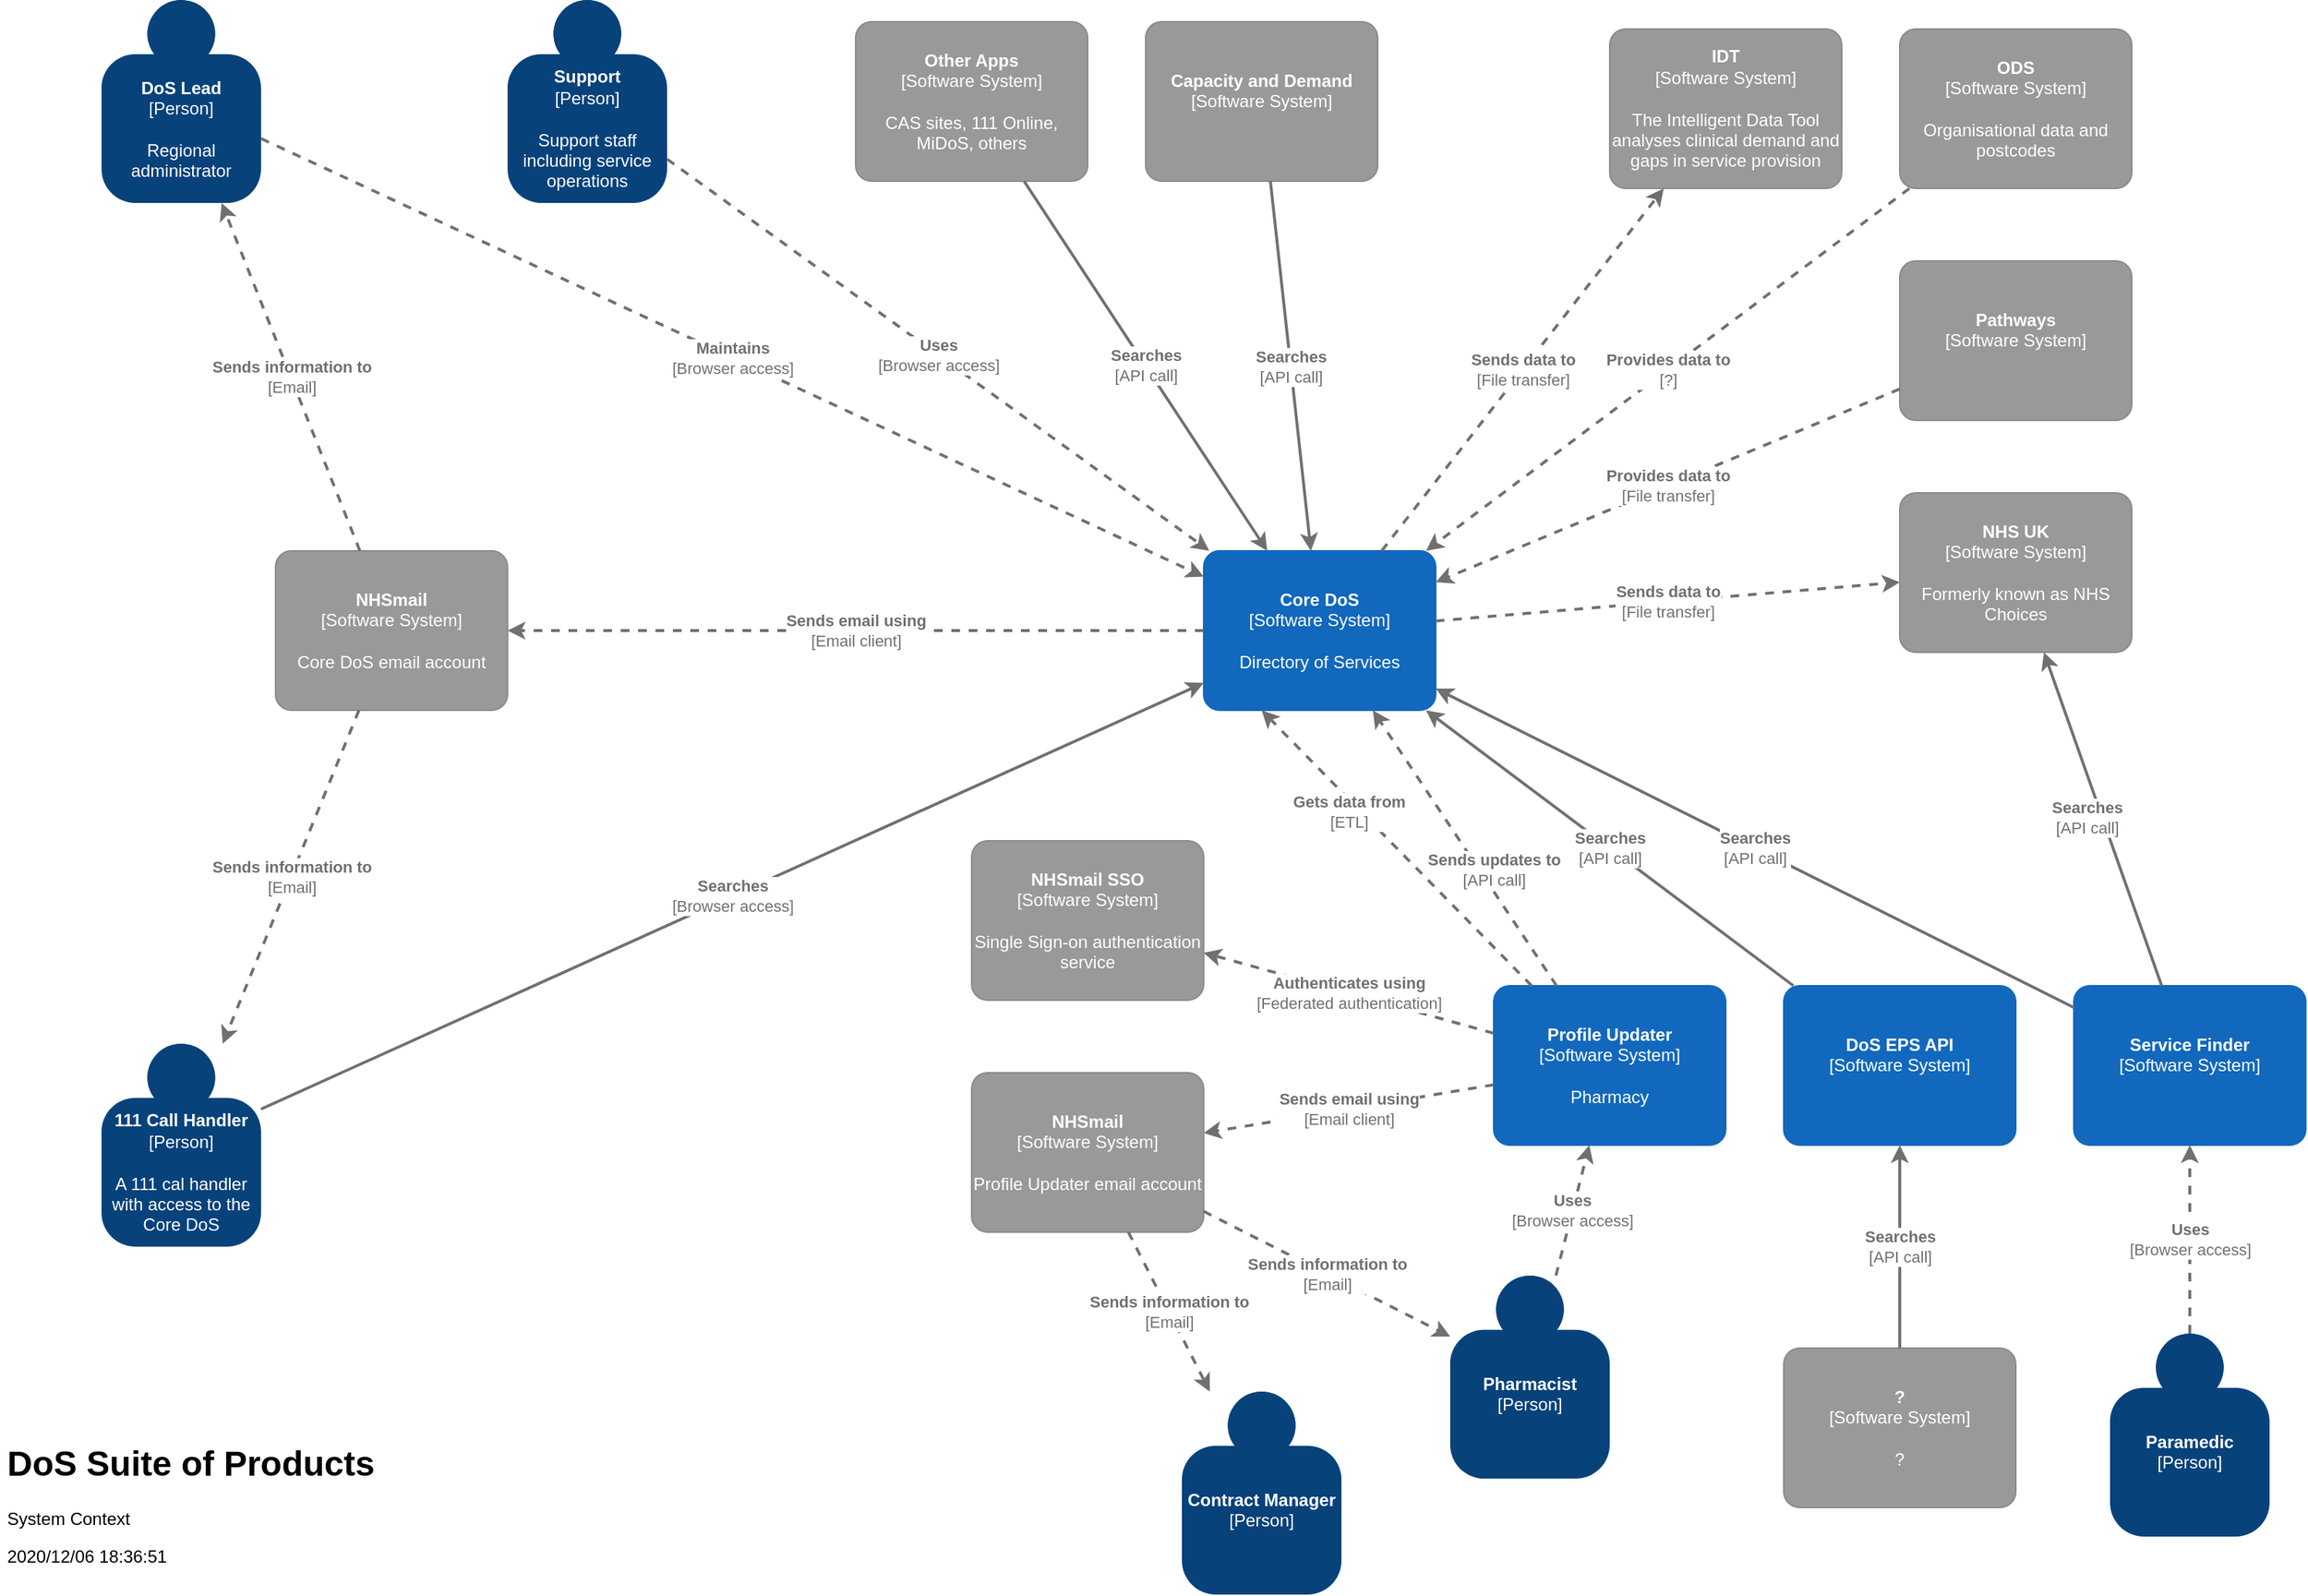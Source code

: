 <mxfile version="13.9.9" type="device"><diagram id="lfVkXZYOkRlcwXpr1eMT" name="DoS Suite of Products"><mxGraphModel dx="2052" dy="1206" grid="1" gridSize="10" guides="1" tooltips="1" connect="1" arrows="1" fold="1" page="1" pageScale="1" pageWidth="1654" pageHeight="1169" math="0" shadow="0"><root><mxCell id="0"/><mxCell id="1" parent="0"/><object placeholders="1" c4Name="Core DoS" c4Type="Software System" c4Description="Directory of Services" label="&lt;b&gt;%c4Name%&lt;/b&gt;&lt;div&gt;[%c4Type%]&lt;/div&gt;&lt;br&gt;&lt;div&gt;%c4Description%&lt;/div&gt;" id="ANZfSiQe8C--38hvsAAJ-1"><mxCell style="rounded=1;whiteSpace=wrap;html=1;labelBackgroundColor=none;fillColor=#1168BD;fontColor=#ffffff;align=center;arcSize=10;strokeColor=#1168BD;metaEdit=1;metaData={&quot;c4Type&quot;:{&quot;editable&quot;:false}};points=[[0.25,0,0],[0.5,0,0],[0.75,0,0],[1,0.25,0],[1,0.5,0],[1,0.75,0],[0.75,1,0],[0.5,1,0],[0.25,1,0],[0,0.75,0],[0,0.5,0],[0,0.25,0]];" parent="1" vertex="1"><mxGeometry x="840" y="440" width="160" height="110.0" as="geometry"/></mxCell></object><mxCell id="ANZfSiQe8C--38hvsAAJ-2" value="&lt;h1&gt;DoS Suite of Products&lt;br&gt;&lt;/h1&gt;&lt;p&gt;System Context&lt;/p&gt;&lt;p&gt;2020/12/06 18:36:51&lt;br&gt;&lt;/p&gt;" style="text;html=1;strokeColor=none;fillColor=none;spacing=5;spacingTop=-20;whiteSpace=wrap;overflow=hidden;rounded=0;fontColor=#000000;align=left;" parent="1" vertex="1"><mxGeometry x="10" y="1050" width="470" height="110" as="geometry"/></mxCell><object placeholders="1" c4Name="Service Finder" c4Type="Software System" c4Description="" label="&lt;b&gt;%c4Name%&lt;/b&gt;&lt;div&gt;[%c4Type%]&lt;/div&gt;&lt;br&gt;&lt;div&gt;%c4Description%&lt;/div&gt;" id="ANZfSiQe8C--38hvsAAJ-3"><mxCell style="rounded=1;whiteSpace=wrap;html=1;labelBackgroundColor=none;fillColor=#1168BD;fontColor=#ffffff;align=center;arcSize=10;strokeColor=#1168BD;metaEdit=1;metaData={&quot;c4Type&quot;:{&quot;editable&quot;:false}};points=[[0.25,0,0],[0.5,0,0],[0.75,0,0],[1,0.25,0],[1,0.5,0],[1,0.75,0],[0.75,1,0],[0.5,1,0],[0.25,1,0],[0,0.75,0],[0,0.5,0],[0,0.25,0]];" parent="1" vertex="1"><mxGeometry x="1440" y="740" width="160" height="110.0" as="geometry"/></mxCell></object><object placeholders="1" c4Name="Profile Updater" c4Type="Software System" c4Description="Pharmacy" label="&lt;b&gt;%c4Name%&lt;/b&gt;&lt;div&gt;[%c4Type%]&lt;/div&gt;&lt;br&gt;&lt;div&gt;%c4Description%&lt;/div&gt;" id="ANZfSiQe8C--38hvsAAJ-4"><mxCell style="rounded=1;whiteSpace=wrap;html=1;labelBackgroundColor=none;fillColor=#1168BD;fontColor=#ffffff;align=center;arcSize=10;strokeColor=#1168BD;metaEdit=1;metaData={&quot;c4Type&quot;:{&quot;editable&quot;:false}};points=[[0.25,0,0],[0.5,0,0],[0.75,0,0],[1,0.25,0],[1,0.5,0],[1,0.75,0],[0.75,1,0],[0.5,1,0],[0.25,1,0],[0,0.75,0],[0,0.5,0],[0,0.25,0]];" parent="1" vertex="1"><mxGeometry x="1040" y="740" width="160" height="110.0" as="geometry"/></mxCell></object><object placeholders="1" c4Name="DoS EPS API" c4Type="Software System" c4Description="" label="&lt;b&gt;%c4Name%&lt;/b&gt;&lt;div&gt;[%c4Type%]&lt;/div&gt;&lt;br&gt;&lt;div&gt;%c4Description%&lt;/div&gt;" id="ANZfSiQe8C--38hvsAAJ-5"><mxCell style="rounded=1;whiteSpace=wrap;html=1;labelBackgroundColor=none;fillColor=#1168BD;fontColor=#ffffff;align=center;arcSize=10;strokeColor=#1168BD;metaEdit=1;metaData={&quot;c4Type&quot;:{&quot;editable&quot;:false}};points=[[0.25,0,0],[0.5,0,0],[0.75,0,0],[1,0.25,0],[1,0.5,0],[1,0.75,0],[0.75,1,0],[0.5,1,0],[0.25,1,0],[0,0.75,0],[0,0.5,0],[0,0.25,0]];" parent="1" vertex="1"><mxGeometry x="1240" y="740" width="160" height="110.0" as="geometry"/></mxCell></object><object placeholders="1" c4Name="ODS" c4Type="Software System" c4Description="Organisational data and postcodes" label="&lt;b&gt;%c4Name%&lt;/b&gt;&lt;div&gt;[%c4Type%]&lt;/div&gt;&lt;br&gt;&lt;div&gt;%c4Description%&lt;/div&gt;" id="ANZfSiQe8C--38hvsAAJ-6"><mxCell style="rounded=1;whiteSpace=wrap;html=1;labelBackgroundColor=none;fillColor=#999999;fontColor=#ffffff;align=center;arcSize=10;strokeColor=#8A8A8A;metaEdit=1;metaData={&quot;c4Type&quot;:{&quot;editable&quot;:false}};points=[[0.25,0,0],[0.5,0,0],[0.75,0,0],[1,0.25,0],[1,0.5,0],[1,0.75,0],[0.75,1,0],[0.5,1,0],[0.25,1,0],[0,0.75,0],[0,0.5,0],[0,0.25,0]];" parent="1" vertex="1"><mxGeometry x="1320" y="80" width="160" height="110.0" as="geometry"/></mxCell></object><object placeholders="1" c4Name="NHS UK" c4Type="Software System" c4Description="Formerly known as NHS Choices" label="&lt;b&gt;%c4Name%&lt;/b&gt;&lt;div&gt;[%c4Type%]&lt;/div&gt;&lt;br&gt;&lt;div&gt;%c4Description%&lt;/div&gt;" id="ANZfSiQe8C--38hvsAAJ-7"><mxCell style="rounded=1;whiteSpace=wrap;html=1;labelBackgroundColor=none;fillColor=#999999;fontColor=#ffffff;align=center;arcSize=10;strokeColor=#8A8A8A;metaEdit=1;metaData={&quot;c4Type&quot;:{&quot;editable&quot;:false}};points=[[0.25,0,0],[0.5,0,0],[0.75,0,0],[1,0.25,0],[1,0.5,0],[1,0.75,0],[0.75,1,0],[0.5,1,0],[0.25,1,0],[0,0.75,0],[0,0.5,0],[0,0.25,0]];" parent="1" vertex="1"><mxGeometry x="1320" y="400" width="160" height="110.0" as="geometry"/></mxCell></object><object placeholders="1" c4Name="IDT" c4Type="Software System" c4Description="The Intelligent Data Tool analyses clinical demand and gaps in service provision" label="&lt;b&gt;%c4Name%&lt;/b&gt;&lt;div&gt;[%c4Type%]&lt;/div&gt;&lt;br&gt;&lt;div&gt;%c4Description%&lt;/div&gt;" id="ANZfSiQe8C--38hvsAAJ-8"><mxCell style="rounded=1;whiteSpace=wrap;html=1;labelBackgroundColor=none;fillColor=#999999;fontColor=#ffffff;align=center;arcSize=10;strokeColor=#8A8A8A;metaEdit=1;metaData={&quot;c4Type&quot;:{&quot;editable&quot;:false}};points=[[0.25,0,0],[0.5,0,0],[0.75,0,0],[1,0.25,0],[1,0.5,0],[1,0.75,0],[0.75,1,0],[0.5,1,0],[0.25,1,0],[0,0.75,0],[0,0.5,0],[0,0.25,0]];" parent="1" vertex="1"><mxGeometry x="1120" y="80" width="160" height="110.0" as="geometry"/></mxCell></object><object placeholders="1" c4Name="Capacity and Demand" c4Type="Software System" c4Description="" label="&lt;b&gt;%c4Name%&lt;/b&gt;&lt;div&gt;[%c4Type%]&lt;/div&gt;&lt;br&gt;&lt;div&gt;%c4Description%&lt;/div&gt;" id="ANZfSiQe8C--38hvsAAJ-9"><mxCell style="rounded=1;whiteSpace=wrap;html=1;labelBackgroundColor=none;fillColor=#999999;fontColor=#ffffff;align=center;arcSize=10;strokeColor=#8A8A8A;metaEdit=1;metaData={&quot;c4Type&quot;:{&quot;editable&quot;:false}};points=[[0.25,0,0],[0.5,0,0],[0.75,0,0],[1,0.25,0],[1,0.5,0],[1,0.75,0],[0.75,1,0],[0.5,1,0],[0.25,1,0],[0,0.75,0],[0,0.5,0],[0,0.25,0]];" parent="1" vertex="1"><mxGeometry x="800" y="75" width="160" height="110.0" as="geometry"/></mxCell></object><object placeholders="1" c4Name="Other Apps" c4Type="Software System" c4Description="CAS sites, 111 Online, MiDoS, others" label="&lt;b&gt;%c4Name%&lt;/b&gt;&lt;div&gt;[%c4Type%]&lt;/div&gt;&lt;br&gt;&lt;div&gt;%c4Description%&lt;/div&gt;" id="ANZfSiQe8C--38hvsAAJ-10"><mxCell style="rounded=1;whiteSpace=wrap;html=1;labelBackgroundColor=none;fillColor=#999999;fontColor=#ffffff;align=center;arcSize=10;strokeColor=#8A8A8A;metaEdit=1;metaData={&quot;c4Type&quot;:{&quot;editable&quot;:false}};points=[[0.25,0,0],[0.5,0,0],[0.75,0,0],[1,0.25,0],[1,0.5,0],[1,0.75,0],[0.75,1,0],[0.5,1,0],[0.25,1,0],[0,0.75,0],[0,0.5,0],[0,0.25,0]];" parent="1" vertex="1"><mxGeometry x="600" y="75" width="160" height="110.0" as="geometry"/></mxCell></object><object placeholders="1" c4Name="NHSmail" c4Type="Software System" c4Description="Core DoS email account" label="&lt;b&gt;%c4Name%&lt;/b&gt;&lt;div&gt;[%c4Type%]&lt;/div&gt;&lt;br&gt;&lt;div&gt;%c4Description%&lt;/div&gt;" id="ANZfSiQe8C--38hvsAAJ-11"><mxCell style="rounded=1;whiteSpace=wrap;html=1;labelBackgroundColor=none;fillColor=#999999;fontColor=#ffffff;align=center;arcSize=10;strokeColor=#8A8A8A;metaEdit=1;metaData={&quot;c4Type&quot;:{&quot;editable&quot;:false}};points=[[0.25,0,0],[0.5,0,0],[0.75,0,0],[1,0.25,0],[1,0.5,0],[1,0.75,0],[0.75,1,0],[0.5,1,0],[0.25,1,0],[0,0.75,0],[0,0.5,0],[0,0.25,0]];" parent="1" vertex="1"><mxGeometry x="200" y="440" width="160" height="110.0" as="geometry"/></mxCell></object><object placeholders="1" c4Name="DoS Lead" c4Type="Person" c4Description="Regional administrator" label="&lt;b&gt;%c4Name%&lt;/b&gt;&lt;div&gt;[%c4Type%]&lt;/div&gt;&lt;br&gt;&lt;div&gt;%c4Description%&lt;/div&gt;" id="ANZfSiQe8C--38hvsAAJ-12"><mxCell style="html=1;dashed=0;whitespace=wrap;fillColor=#08427b;strokeColor=none;fontColor=#ffffff;shape=mxgraph.c4.person;align=center;metaEdit=1;points=[[0.5,0,0],[1,0.5,0],[1,0.75,0],[0.75,1,0],[0.5,1,0],[0.25,1,0],[0,0.75,0],[0,0.5,0]];metaData={&quot;c4Type&quot;:{&quot;editable&quot;:false}};whiteSpace=wrap;" parent="1" vertex="1"><mxGeometry x="80" y="60" width="110.0" height="140" as="geometry"/></mxCell></object><object placeholders="1" c4Name="Support" c4Type="Person" c4Description="Support staff including service operations" label="&lt;b&gt;%c4Name%&lt;/b&gt;&lt;div&gt;[%c4Type%]&lt;/div&gt;&lt;br&gt;&lt;div&gt;%c4Description%&lt;/div&gt;" id="ANZfSiQe8C--38hvsAAJ-13"><mxCell style="html=1;dashed=0;whitespace=wrap;fillColor=#08427b;strokeColor=none;fontColor=#ffffff;shape=mxgraph.c4.person;align=center;metaEdit=1;points=[[0.5,0,0],[1,0.5,0],[1,0.75,0],[0.75,1,0],[0.5,1,0],[0.25,1,0],[0,0.75,0],[0,0.5,0]];metaData={&quot;c4Type&quot;:{&quot;editable&quot;:false}};whiteSpace=wrap;" parent="1" vertex="1"><mxGeometry x="360" y="60" width="110.0" height="140" as="geometry"/></mxCell></object><object placeholders="1" c4Name="111 Call Handler" c4Type="Person" c4Description="A 111 cal handler with access to the Core DoS" label="&lt;b&gt;%c4Name%&lt;/b&gt;&lt;div&gt;[%c4Type%]&lt;/div&gt;&lt;br&gt;&lt;div&gt;%c4Description%&lt;/div&gt;" id="ANZfSiQe8C--38hvsAAJ-14"><mxCell style="html=1;dashed=0;whitespace=wrap;fillColor=#08427b;strokeColor=none;fontColor=#ffffff;shape=mxgraph.c4.person;align=center;metaEdit=1;points=[[0.5,0,0],[1,0.5,0],[1,0.75,0],[0.75,1,0],[0.5,1,0],[0.25,1,0],[0,0.75,0],[0,0.5,0]];metaData={&quot;c4Type&quot;:{&quot;editable&quot;:false}};whiteSpace=wrap;" parent="1" vertex="1"><mxGeometry x="80" y="780" width="110.0" height="140" as="geometry"/></mxCell></object><object placeholders="1" c4Type="Relationship" c4Technology="Browser access" c4Description="Maintains" label="&lt;div style=&quot;text-align: left&quot;&gt;&lt;div style=&quot;text-align: center&quot;&gt;&lt;b&gt;%c4Description%&lt;/b&gt;&lt;/div&gt;&lt;div style=&quot;text-align: center&quot;&gt;[%c4Technology%]&lt;/div&gt;&lt;/div&gt;" id="ANZfSiQe8C--38hvsAAJ-16"><mxCell style="edgeStyle=none;rounded=0;html=1;jettySize=auto;orthogonalLoop=1;strokeColor=#707070;strokeWidth=2;fontColor=#707070;jumpStyle=none;dashed=1;metaEdit=1;metaData={&quot;c4Type&quot;:{&quot;editable&quot;:false}};" parent="1" source="ANZfSiQe8C--38hvsAAJ-12" target="ANZfSiQe8C--38hvsAAJ-1" edge="1"><mxGeometry width="160" relative="1" as="geometry"><mxPoint x="840" y="600" as="sourcePoint"/><mxPoint x="1000" y="600" as="targetPoint"/></mxGeometry></mxCell></object><object placeholders="1" c4Type="Relationship" c4Technology="Browser access" c4Description="Uses" label="&lt;div style=&quot;text-align: left&quot;&gt;&lt;div style=&quot;text-align: center&quot;&gt;&lt;b&gt;%c4Description%&lt;/b&gt;&lt;/div&gt;&lt;div style=&quot;text-align: center&quot;&gt;[%c4Technology%]&lt;/div&gt;&lt;/div&gt;" id="ANZfSiQe8C--38hvsAAJ-17"><mxCell style="edgeStyle=none;rounded=0;html=1;jettySize=auto;orthogonalLoop=1;strokeColor=#707070;strokeWidth=2;fontColor=#707070;jumpStyle=none;dashed=1;metaEdit=1;metaData={&quot;c4Type&quot;:{&quot;editable&quot;:false}};" parent="1" source="ANZfSiQe8C--38hvsAAJ-13" target="ANZfSiQe8C--38hvsAAJ-1" edge="1"><mxGeometry width="160" relative="1" as="geometry"><mxPoint x="410" y="295.934" as="sourcePoint"/><mxPoint x="837" y="497.278" as="targetPoint"/></mxGeometry></mxCell></object><object placeholders="1" c4Type="Relationship" c4Technology="Browser access" c4Description="Searches" label="&lt;div style=&quot;text-align: left&quot;&gt;&lt;div style=&quot;text-align: center&quot;&gt;&lt;b&gt;%c4Description%&lt;/b&gt;&lt;/div&gt;&lt;div style=&quot;text-align: center&quot;&gt;[%c4Technology%]&lt;/div&gt;&lt;/div&gt;" id="ANZfSiQe8C--38hvsAAJ-18"><mxCell style="edgeStyle=none;rounded=0;html=1;jettySize=auto;orthogonalLoop=1;strokeColor=#707070;strokeWidth=2;fontColor=#707070;jumpStyle=none;metaEdit=1;metaData={&quot;c4Type&quot;:{&quot;editable&quot;:false}};" parent="1" source="ANZfSiQe8C--38hvsAAJ-14" target="ANZfSiQe8C--38hvsAAJ-1" edge="1"><mxGeometry width="160" relative="1" as="geometry"><mxPoint x="410" y="295.934" as="sourcePoint"/><mxPoint x="837" y="497.278" as="targetPoint"/></mxGeometry></mxCell></object><object placeholders="1" c4Type="Relationship" c4Technology="Email" c4Description="Sends information to" label="&lt;div style=&quot;text-align: left&quot;&gt;&lt;div style=&quot;text-align: center&quot;&gt;&lt;b&gt;%c4Description%&lt;/b&gt;&lt;/div&gt;&lt;div style=&quot;text-align: center&quot;&gt;[%c4Technology%]&lt;/div&gt;&lt;/div&gt;" id="ANZfSiQe8C--38hvsAAJ-19"><mxCell style="edgeStyle=none;rounded=0;html=1;jettySize=auto;orthogonalLoop=1;strokeColor=#707070;strokeWidth=2;fontColor=#707070;jumpStyle=none;dashed=1;metaEdit=1;metaData={&quot;c4Type&quot;:{&quot;editable&quot;:false}};" parent="1" source="ANZfSiQe8C--38hvsAAJ-11" target="ANZfSiQe8C--38hvsAAJ-14" edge="1"><mxGeometry width="160" relative="1" as="geometry"><mxPoint x="190" y="428.088" as="sourcePoint"/><mxPoint x="837" y="523.235" as="targetPoint"/></mxGeometry></mxCell></object><object placeholders="1" c4Type="Relationship" c4Technology="Email" c4Description="Sends information to" label="&lt;div style=&quot;text-align: left&quot;&gt;&lt;div style=&quot;text-align: center&quot;&gt;&lt;b&gt;%c4Description%&lt;/b&gt;&lt;/div&gt;&lt;div style=&quot;text-align: center&quot;&gt;[%c4Technology%]&lt;/div&gt;&lt;/div&gt;" id="ANZfSiQe8C--38hvsAAJ-20"><mxCell style="edgeStyle=none;rounded=0;html=1;jettySize=auto;orthogonalLoop=1;strokeColor=#707070;strokeWidth=2;fontColor=#707070;jumpStyle=none;dashed=1;metaEdit=1;metaData={&quot;c4Type&quot;:{&quot;editable&quot;:false}};" parent="1" source="ANZfSiQe8C--38hvsAAJ-11" target="ANZfSiQe8C--38hvsAAJ-12" edge="1"><mxGeometry width="160" relative="1" as="geometry"><mxPoint x="270.714" y="610" as="sourcePoint"/><mxPoint x="185" y="490" as="targetPoint"/></mxGeometry></mxCell></object><object placeholders="1" c4Type="Relationship" c4Technology="API call" c4Description="Searches" label="&lt;div style=&quot;text-align: left&quot;&gt;&lt;div style=&quot;text-align: center&quot;&gt;&lt;b&gt;%c4Description%&lt;/b&gt;&lt;/div&gt;&lt;div style=&quot;text-align: center&quot;&gt;[%c4Technology%]&lt;/div&gt;&lt;/div&gt;" id="ANZfSiQe8C--38hvsAAJ-21"><mxCell style="edgeStyle=none;rounded=0;html=1;jettySize=auto;orthogonalLoop=1;strokeColor=#707070;strokeWidth=2;fontColor=#707070;jumpStyle=none;metaEdit=1;metaData={&quot;c4Type&quot;:{&quot;editable&quot;:false}};" parent="1" source="ANZfSiQe8C--38hvsAAJ-5" target="ANZfSiQe8C--38hvsAAJ-1" edge="1"><mxGeometry width="160" relative="1" as="geometry"><mxPoint x="840" y="600" as="sourcePoint"/><mxPoint x="1000" y="600" as="targetPoint"/></mxGeometry></mxCell></object><object placeholders="1" c4Type="Relationship" c4Technology="API call" c4Description="Searches" label="&lt;div style=&quot;text-align: left&quot;&gt;&lt;div style=&quot;text-align: center&quot;&gt;&lt;b&gt;%c4Description%&lt;/b&gt;&lt;/div&gt;&lt;div style=&quot;text-align: center&quot;&gt;[%c4Technology%]&lt;/div&gt;&lt;/div&gt;" id="ANZfSiQe8C--38hvsAAJ-22"><mxCell style="edgeStyle=none;rounded=0;html=1;jettySize=auto;orthogonalLoop=1;strokeColor=#707070;strokeWidth=2;fontColor=#707070;jumpStyle=none;metaEdit=1;metaData={&quot;c4Type&quot;:{&quot;editable&quot;:false}};" parent="1" source="ANZfSiQe8C--38hvsAAJ-3" target="ANZfSiQe8C--38hvsAAJ-1" edge="1"><mxGeometry width="160" relative="1" as="geometry"><mxPoint x="739.961" y="860" as="sourcePoint"/><mxPoint x="887.039" y="590" as="targetPoint"/></mxGeometry></mxCell></object><object placeholders="1" c4Type="Relationship" c4Technology="API call" c4Description="Sends updates to" label="&lt;div style=&quot;text-align: left&quot;&gt;&lt;div style=&quot;text-align: center&quot;&gt;&lt;b&gt;%c4Description%&lt;/b&gt;&lt;/div&gt;&lt;div style=&quot;text-align: center&quot;&gt;[%c4Technology%]&lt;/div&gt;&lt;/div&gt;" id="ANZfSiQe8C--38hvsAAJ-23"><mxCell style="edgeStyle=none;rounded=0;html=1;jettySize=auto;orthogonalLoop=1;strokeColor=#707070;strokeWidth=2;fontColor=#707070;jumpStyle=none;metaEdit=1;metaData={&quot;c4Type&quot;:{&quot;editable&quot;:false}};dashed=1;" parent="1" source="ANZfSiQe8C--38hvsAAJ-4" target="ANZfSiQe8C--38hvsAAJ-1" edge="1"><mxGeometry x="-0.206" y="-8" width="160" relative="1" as="geometry"><mxPoint x="945.224" y="860" as="sourcePoint"/><mxPoint x="921.776" y="590" as="targetPoint"/><mxPoint as="offset"/></mxGeometry></mxCell></object><object placeholders="1" c4Type="Relationship" c4Technology="File transfer" c4Description="Sends data to" label="&lt;div style=&quot;text-align: left&quot;&gt;&lt;div style=&quot;text-align: center&quot;&gt;&lt;b&gt;%c4Description%&lt;/b&gt;&lt;/div&gt;&lt;div style=&quot;text-align: center&quot;&gt;[%c4Technology%]&lt;/div&gt;&lt;/div&gt;" id="ANZfSiQe8C--38hvsAAJ-24"><mxCell style="edgeStyle=none;rounded=0;html=1;jettySize=auto;orthogonalLoop=1;strokeColor=#707070;strokeWidth=2;fontColor=#707070;jumpStyle=none;metaEdit=1;metaData={&quot;c4Type&quot;:{&quot;editable&quot;:false}};dashed=1;" parent="1" source="ANZfSiQe8C--38hvsAAJ-1" target="ANZfSiQe8C--38hvsAAJ-8" edge="1"><mxGeometry width="160" relative="1" as="geometry"><mxPoint x="1141.934" y="860" as="sourcePoint"/><mxPoint x="955.066" y="590" as="targetPoint"/></mxGeometry></mxCell></object><object placeholders="1" c4Type="Relationship" c4Technology="File transfer" c4Description="Sends data to" label="&lt;div style=&quot;text-align: left&quot;&gt;&lt;div style=&quot;text-align: center&quot;&gt;&lt;b&gt;%c4Description%&lt;/b&gt;&lt;/div&gt;&lt;div style=&quot;text-align: center&quot;&gt;[%c4Technology%]&lt;/div&gt;&lt;/div&gt;" id="ANZfSiQe8C--38hvsAAJ-25"><mxCell style="edgeStyle=none;rounded=0;html=1;jettySize=auto;orthogonalLoop=1;strokeColor=#707070;strokeWidth=2;fontColor=#707070;jumpStyle=none;metaEdit=1;metaData={&quot;c4Type&quot;:{&quot;editable&quot;:false}};dashed=1;" parent="1" source="ANZfSiQe8C--38hvsAAJ-1" target="ANZfSiQe8C--38hvsAAJ-7" edge="1"><mxGeometry width="160" relative="1" as="geometry"><mxPoint x="997" y="535.795" as="sourcePoint"/><mxPoint x="1340" y="539.205" as="targetPoint"/></mxGeometry></mxCell></object><object placeholders="1" c4Type="Relationship" c4Technology="?" c4Description="Provides data to" label="&lt;div style=&quot;text-align: left&quot;&gt;&lt;div style=&quot;text-align: center&quot;&gt;&lt;b&gt;%c4Description%&lt;/b&gt;&lt;/div&gt;&lt;div style=&quot;text-align: center&quot;&gt;[%c4Technology%]&lt;/div&gt;&lt;/div&gt;" id="ANZfSiQe8C--38hvsAAJ-26"><mxCell style="edgeStyle=none;rounded=0;html=1;jettySize=auto;orthogonalLoop=1;strokeColor=#707070;strokeWidth=2;fontColor=#707070;jumpStyle=none;metaEdit=1;metaData={&quot;c4Type&quot;:{&quot;editable&quot;:false}};dashed=1;" parent="1" source="ANZfSiQe8C--38hvsAAJ-6" target="ANZfSiQe8C--38hvsAAJ-1" edge="1"><mxGeometry width="160" relative="1" as="geometry"><mxPoint x="997" y="511.143" as="sourcePoint"/><mxPoint x="1340" y="408.857" as="targetPoint"/></mxGeometry></mxCell></object><object placeholders="1" c4Type="Relationship" c4Technology="API call" c4Description="Searches" label="&lt;div style=&quot;text-align: left&quot;&gt;&lt;div style=&quot;text-align: center&quot;&gt;&lt;b&gt;%c4Description%&lt;/b&gt;&lt;/div&gt;&lt;div style=&quot;text-align: center&quot;&gt;[%c4Technology%]&lt;/div&gt;&lt;/div&gt;" id="ANZfSiQe8C--38hvsAAJ-27"><mxCell style="edgeStyle=none;rounded=0;html=1;jettySize=auto;orthogonalLoop=1;strokeColor=#707070;strokeWidth=2;fontColor=#707070;jumpStyle=none;metaEdit=1;metaData={&quot;c4Type&quot;:{&quot;editable&quot;:false}};" parent="1" source="ANZfSiQe8C--38hvsAAJ-9" target="ANZfSiQe8C--38hvsAAJ-1" edge="1"><mxGeometry width="160" relative="1" as="geometry"><mxPoint x="739.961" y="860" as="sourcePoint"/><mxPoint x="887.039" y="590" as="targetPoint"/></mxGeometry></mxCell></object><object placeholders="1" c4Type="Relationship" c4Technology="API call" c4Description="Searches" label="&lt;div style=&quot;text-align: left&quot;&gt;&lt;div style=&quot;text-align: center&quot;&gt;&lt;b&gt;%c4Description%&lt;/b&gt;&lt;/div&gt;&lt;div style=&quot;text-align: center&quot;&gt;[%c4Technology%]&lt;/div&gt;&lt;/div&gt;" id="ANZfSiQe8C--38hvsAAJ-28"><mxCell style="edgeStyle=none;rounded=0;html=1;jettySize=auto;orthogonalLoop=1;strokeColor=#707070;strokeWidth=2;fontColor=#707070;jumpStyle=none;metaEdit=1;metaData={&quot;c4Type&quot;:{&quot;editable&quot;:false}};" parent="1" source="ANZfSiQe8C--38hvsAAJ-10" target="ANZfSiQe8C--38hvsAAJ-1" edge="1"><mxGeometry width="160" relative="1" as="geometry"><mxPoint x="1030.23" y="220" as="sourcePoint"/><mxPoint x="936.77" y="480" as="targetPoint"/></mxGeometry></mxCell></object><object placeholders="1" c4Type="Relationship" c4Technology="API call" c4Description="Searches" label="&lt;div style=&quot;text-align: left&quot;&gt;&lt;div style=&quot;text-align: center&quot;&gt;&lt;b&gt;%c4Description%&lt;/b&gt;&lt;/div&gt;&lt;div style=&quot;text-align: center&quot;&gt;[%c4Technology%]&lt;/div&gt;&lt;/div&gt;" id="ANZfSiQe8C--38hvsAAJ-30"><mxCell style="rounded=0;html=1;jettySize=auto;orthogonalLoop=1;strokeColor=#707070;strokeWidth=2;fontColor=#707070;jumpStyle=none;metaEdit=1;metaData={&quot;c4Type&quot;:{&quot;editable&quot;:false}};elbow=vertical;" parent="1" source="ANZfSiQe8C--38hvsAAJ-3" target="ANZfSiQe8C--38hvsAAJ-7" edge="1"><mxGeometry x="0.042" y="10" width="160" relative="1" as="geometry"><mxPoint x="840" y="540" as="sourcePoint"/><mxPoint x="1000" y="540" as="targetPoint"/><mxPoint as="offset"/></mxGeometry></mxCell></object><object placeholders="1" c4Name="Pharmacist" c4Type="Person" c4Description="" label="&lt;b&gt;%c4Name%&lt;/b&gt;&lt;div&gt;[%c4Type%]&lt;/div&gt;&lt;br&gt;&lt;div&gt;%c4Description%&lt;/div&gt;" id="ANZfSiQe8C--38hvsAAJ-31"><mxCell style="html=1;dashed=0;whitespace=wrap;fillColor=#08427b;strokeColor=none;fontColor=#ffffff;shape=mxgraph.c4.person;align=center;metaEdit=1;points=[[0.5,0,0],[1,0.5,0],[1,0.75,0],[0.75,1,0],[0.5,1,0],[0.25,1,0],[0,0.75,0],[0,0.5,0]];metaData={&quot;c4Type&quot;:{&quot;editable&quot;:false}};whiteSpace=wrap;" parent="1" vertex="1"><mxGeometry x="1010" y="940" width="110.0" height="140" as="geometry"/></mxCell></object><object placeholders="1" c4Type="Relationship" c4Technology="Browser access" c4Description="Uses" label="&lt;div style=&quot;text-align: left&quot;&gt;&lt;div style=&quot;text-align: center&quot;&gt;&lt;b&gt;%c4Description%&lt;/b&gt;&lt;/div&gt;&lt;div style=&quot;text-align: center&quot;&gt;[%c4Technology%]&lt;/div&gt;&lt;/div&gt;" id="ANZfSiQe8C--38hvsAAJ-32"><mxCell style="edgeStyle=none;rounded=0;html=1;jettySize=auto;orthogonalLoop=1;strokeColor=#707070;strokeWidth=2;fontColor=#707070;jumpStyle=none;dashed=1;metaEdit=1;metaData={&quot;c4Type&quot;:{&quot;editable&quot;:false}};" parent="1" source="ANZfSiQe8C--38hvsAAJ-31" target="ANZfSiQe8C--38hvsAAJ-4" edge="1"><mxGeometry width="160" relative="1" as="geometry"><mxPoint x="920" y="199.752" as="sourcePoint"/><mxPoint x="1293.904" y="470" as="targetPoint"/></mxGeometry></mxCell></object><object placeholders="1" c4Name="Paramedic" c4Type="Person" c4Description="" label="&lt;b&gt;%c4Name%&lt;/b&gt;&lt;div&gt;[%c4Type%]&lt;/div&gt;&lt;br&gt;&lt;div&gt;%c4Description%&lt;/div&gt;" id="ANZfSiQe8C--38hvsAAJ-33"><mxCell style="html=1;dashed=0;whitespace=wrap;fillColor=#08427b;strokeColor=none;fontColor=#ffffff;shape=mxgraph.c4.person;align=center;metaEdit=1;points=[[0.5,0,0],[1,0.5,0],[1,0.75,0],[0.75,1,0],[0.5,1,0],[0.25,1,0],[0,0.75,0],[0,0.5,0]];metaData={&quot;c4Type&quot;:{&quot;editable&quot;:false}};whiteSpace=wrap;" parent="1" vertex="1"><mxGeometry x="1465" y="980" width="110.0" height="140" as="geometry"/></mxCell></object><object placeholders="1" c4Type="Relationship" c4Technology="Browser access" c4Description="Uses" label="&lt;div style=&quot;text-align: left&quot;&gt;&lt;div style=&quot;text-align: center&quot;&gt;&lt;b&gt;%c4Description%&lt;/b&gt;&lt;/div&gt;&lt;div style=&quot;text-align: center&quot;&gt;[%c4Technology%]&lt;/div&gt;&lt;/div&gt;" id="ANZfSiQe8C--38hvsAAJ-34"><mxCell style="edgeStyle=none;rounded=0;html=1;jettySize=auto;orthogonalLoop=1;strokeColor=#707070;strokeWidth=2;fontColor=#707070;jumpStyle=none;dashed=1;metaEdit=1;metaData={&quot;c4Type&quot;:{&quot;editable&quot;:false}};" parent="1" source="ANZfSiQe8C--38hvsAAJ-33" target="ANZfSiQe8C--38hvsAAJ-3" edge="1"><mxGeometry width="160" relative="1" as="geometry"><mxPoint x="1130" y="990" as="sourcePoint"/><mxPoint x="1130" y="860" as="targetPoint"/></mxGeometry></mxCell></object><object placeholders="1" c4Name="?" c4Type="Software System" c4Description="?" label="&lt;b&gt;%c4Name%&lt;/b&gt;&lt;div&gt;[%c4Type%]&lt;/div&gt;&lt;br&gt;&lt;div&gt;%c4Description%&lt;/div&gt;" id="ANZfSiQe8C--38hvsAAJ-35"><mxCell style="rounded=1;whiteSpace=wrap;html=1;labelBackgroundColor=none;fillColor=#999999;fontColor=#ffffff;align=center;arcSize=10;strokeColor=#8A8A8A;metaEdit=1;metaData={&quot;c4Type&quot;:{&quot;editable&quot;:false}};points=[[0.25,0,0],[0.5,0,0],[0.75,0,0],[1,0.25,0],[1,0.5,0],[1,0.75,0],[0.75,1,0],[0.5,1,0],[0.25,1,0],[0,0.75,0],[0,0.5,0],[0,0.25,0]];" parent="1" vertex="1"><mxGeometry x="1240" y="990" width="160" height="110.0" as="geometry"/></mxCell></object><object placeholders="1" c4Type="Relationship" c4Technology="API call" c4Description="Searches" label="&lt;div style=&quot;text-align: left&quot;&gt;&lt;div style=&quot;text-align: center&quot;&gt;&lt;b&gt;%c4Description%&lt;/b&gt;&lt;/div&gt;&lt;div style=&quot;text-align: center&quot;&gt;[%c4Technology%]&lt;/div&gt;&lt;/div&gt;" id="ANZfSiQe8C--38hvsAAJ-36"><mxCell style="edgeStyle=none;rounded=0;html=1;jettySize=auto;orthogonalLoop=1;strokeColor=#707070;strokeWidth=2;fontColor=#707070;jumpStyle=none;metaEdit=1;metaData={&quot;c4Type&quot;:{&quot;editable&quot;:false}};" parent="1" source="ANZfSiQe8C--38hvsAAJ-35" target="ANZfSiQe8C--38hvsAAJ-5" edge="1"><mxGeometry width="160" relative="1" as="geometry"><mxPoint x="1337.857" y="750" as="sourcePoint"/><mxPoint x="1362.143" y="580" as="targetPoint"/></mxGeometry></mxCell></object><object placeholders="1" c4Type="Relationship" c4Technology="Email client" c4Description="Sends email using" label="&lt;div style=&quot;text-align: left&quot;&gt;&lt;div style=&quot;text-align: center&quot;&gt;&lt;b&gt;%c4Description%&lt;/b&gt;&lt;/div&gt;&lt;div style=&quot;text-align: center&quot;&gt;[%c4Technology%]&lt;/div&gt;&lt;/div&gt;" id="ANZfSiQe8C--38hvsAAJ-37"><mxCell style="edgeStyle=none;rounded=0;html=1;jettySize=auto;orthogonalLoop=1;strokeColor=#707070;strokeWidth=2;fontColor=#707070;jumpStyle=none;dashed=1;metaEdit=1;metaData={&quot;c4Type&quot;:{&quot;editable&quot;:false}};" parent="1" source="ANZfSiQe8C--38hvsAAJ-1" target="ANZfSiQe8C--38hvsAAJ-11" edge="1"><mxGeometry width="160" relative="1" as="geometry"><mxPoint x="268.151" y="450" as="sourcePoint"/><mxPoint x="172.808" y="210" as="targetPoint"/></mxGeometry></mxCell></object><object placeholders="1" c4Type="Relationship" c4Technology="Email client" c4Description="Sends email using" label="&lt;div style=&quot;text-align: left&quot;&gt;&lt;div style=&quot;text-align: center&quot;&gt;&lt;b&gt;%c4Description%&lt;/b&gt;&lt;/div&gt;&lt;div style=&quot;text-align: center&quot;&gt;[%c4Technology%]&lt;/div&gt;&lt;/div&gt;" id="ANZfSiQe8C--38hvsAAJ-38"><mxCell style="edgeStyle=none;rounded=0;html=1;jettySize=auto;orthogonalLoop=1;strokeColor=#707070;strokeWidth=2;fontColor=#707070;jumpStyle=none;dashed=1;metaEdit=1;metaData={&quot;c4Type&quot;:{&quot;editable&quot;:false}};" parent="1" source="ANZfSiQe8C--38hvsAAJ-4" target="ANZfSiQe8C--38hvsAAJ-39" edge="1"><mxGeometry width="160" relative="1" as="geometry"><mxPoint x="820" y="505" as="sourcePoint"/><mxPoint x="930" y="865.37" as="targetPoint"/></mxGeometry></mxCell></object><object placeholders="1" c4Name="NHSmail" c4Type="Software System" c4Description="Profile Updater email account" label="&lt;b&gt;%c4Name%&lt;/b&gt;&lt;div&gt;[%c4Type%]&lt;/div&gt;&lt;br&gt;&lt;div&gt;%c4Description%&lt;/div&gt;" id="ANZfSiQe8C--38hvsAAJ-39"><mxCell style="rounded=1;whiteSpace=wrap;html=1;labelBackgroundColor=none;fillColor=#999999;fontColor=#ffffff;align=center;arcSize=10;strokeColor=#8A8A8A;metaEdit=1;metaData={&quot;c4Type&quot;:{&quot;editable&quot;:false}};points=[[0.25,0,0],[0.5,0,0],[0.75,0,0],[1,0.25,0],[1,0.5,0],[1,0.75,0],[0.75,1,0],[0.5,1,0],[0.25,1,0],[0,0.75,0],[0,0.5,0],[0,0.25,0]];" parent="1" vertex="1"><mxGeometry x="680" y="800" width="160" height="110.0" as="geometry"/></mxCell></object><object placeholders="1" c4Name="Contract Manager" c4Type="Person" c4Description="" label="&lt;b&gt;%c4Name%&lt;/b&gt;&lt;div&gt;[%c4Type%]&lt;/div&gt;&lt;br&gt;&lt;div&gt;%c4Description%&lt;/div&gt;" id="ANZfSiQe8C--38hvsAAJ-40"><mxCell style="html=1;dashed=0;whitespace=wrap;fillColor=#08427b;strokeColor=none;fontColor=#ffffff;shape=mxgraph.c4.person;align=center;metaEdit=1;points=[[0.5,0,0],[1,0.5,0],[1,0.75,0],[0.75,1,0],[0.5,1,0],[0.25,1,0],[0,0.75,0],[0,0.5,0]];metaData={&quot;c4Type&quot;:{&quot;editable&quot;:false}};whiteSpace=wrap;" parent="1" vertex="1"><mxGeometry x="825" y="1020" width="110.0" height="140" as="geometry"/></mxCell></object><object placeholders="1" c4Type="Relationship" c4Technology="Email" c4Description="Sends information to" label="&lt;div style=&quot;text-align: left&quot;&gt;&lt;div style=&quot;text-align: center&quot;&gt;&lt;b&gt;%c4Description%&lt;/b&gt;&lt;/div&gt;&lt;div style=&quot;text-align: center&quot;&gt;[%c4Technology%]&lt;/div&gt;&lt;/div&gt;" id="ANZfSiQe8C--38hvsAAJ-41"><mxCell style="edgeStyle=none;rounded=0;html=1;jettySize=auto;orthogonalLoop=1;strokeColor=#707070;strokeWidth=2;fontColor=#707070;jumpStyle=none;dashed=1;metaEdit=1;metaData={&quot;c4Type&quot;:{&quot;editable&quot;:false}};" parent="1" source="ANZfSiQe8C--38hvsAAJ-39" target="ANZfSiQe8C--38hvsAAJ-31" edge="1"><mxGeometry width="160" relative="1" as="geometry"><mxPoint x="930" y="940.926" as="sourcePoint"/><mxPoint x="143.592" y="790" as="targetPoint"/></mxGeometry></mxCell></object><object placeholders="1" c4Type="Relationship" c4Technology="Email" c4Description="Sends information to" label="&lt;div style=&quot;text-align: left&quot;&gt;&lt;div style=&quot;text-align: center&quot;&gt;&lt;b&gt;%c4Description%&lt;/b&gt;&lt;/div&gt;&lt;div style=&quot;text-align: center&quot;&gt;[%c4Technology%]&lt;/div&gt;&lt;/div&gt;" id="ANZfSiQe8C--38hvsAAJ-42"><mxCell style="edgeStyle=none;rounded=0;html=1;jettySize=auto;orthogonalLoop=1;strokeColor=#707070;strokeWidth=2;fontColor=#707070;jumpStyle=none;dashed=1;metaEdit=1;metaData={&quot;c4Type&quot;:{&quot;editable&quot;:false}};" parent="1" source="ANZfSiQe8C--38hvsAAJ-39" target="ANZfSiQe8C--38hvsAAJ-40" edge="1"><mxGeometry width="160" relative="1" as="geometry"><mxPoint x="630" y="898.793" as="sourcePoint"/><mxPoint x="785" y="1003.017" as="targetPoint"/></mxGeometry></mxCell></object><object placeholders="1" c4Name="NHSmail SSO" c4Type="Software System" c4Description="Single Sign-on authentication service" label="&lt;b&gt;%c4Name%&lt;/b&gt;&lt;div&gt;[%c4Type%]&lt;/div&gt;&lt;br&gt;&lt;div&gt;%c4Description%&lt;/div&gt;" id="ANZfSiQe8C--38hvsAAJ-43"><mxCell style="rounded=1;whiteSpace=wrap;html=1;labelBackgroundColor=none;fillColor=#999999;fontColor=#ffffff;align=center;arcSize=10;strokeColor=#8A8A8A;metaEdit=1;metaData={&quot;c4Type&quot;:{&quot;editable&quot;:false}};points=[[0.25,0,0],[0.5,0,0],[0.75,0,0],[1,0.25,0],[1,0.5,0],[1,0.75,0],[0.75,1,0],[0.5,1,0],[0.25,1,0],[0,0.75,0],[0,0.5,0],[0,0.25,0]];" parent="1" vertex="1"><mxGeometry x="680" y="640" width="160" height="110.0" as="geometry"/></mxCell></object><object placeholders="1" c4Type="Relationship" c4Technology="Federated authentication" c4Description="Authenticates using" label="&lt;div style=&quot;text-align: left&quot;&gt;&lt;div style=&quot;text-align: center&quot;&gt;&lt;b&gt;%c4Description%&lt;/b&gt;&lt;/div&gt;&lt;div style=&quot;text-align: center&quot;&gt;[%c4Technology%]&lt;/div&gt;&lt;/div&gt;" id="ANZfSiQe8C--38hvsAAJ-44"><mxCell style="edgeStyle=none;rounded=0;html=1;jettySize=auto;orthogonalLoop=1;strokeColor=#707070;strokeWidth=2;fontColor=#707070;jumpStyle=none;dashed=1;metaEdit=1;metaData={&quot;c4Type&quot;:{&quot;editable&quot;:false}};" parent="1" source="ANZfSiQe8C--38hvsAAJ-4" target="ANZfSiQe8C--38hvsAAJ-43" edge="1"><mxGeometry width="160" relative="1" as="geometry"><mxPoint x="1050" y="853.696" as="sourcePoint"/><mxPoint x="980" y="896.304" as="targetPoint"/></mxGeometry></mxCell></object><object placeholders="1" c4Type="Relationship" c4Technology="ETL" c4Description="Gets data from" label="&lt;div style=&quot;text-align: left&quot;&gt;&lt;div style=&quot;text-align: center&quot;&gt;&lt;b&gt;%c4Description%&lt;/b&gt;&lt;/div&gt;&lt;div style=&quot;text-align: center&quot;&gt;[%c4Technology%]&lt;/div&gt;&lt;/div&gt;" id="ANZfSiQe8C--38hvsAAJ-45"><mxCell style="edgeStyle=none;rounded=0;html=1;jettySize=auto;orthogonalLoop=1;strokeColor=#707070;strokeWidth=2;fontColor=#707070;jumpStyle=none;metaEdit=1;metaData={&quot;c4Type&quot;:{&quot;editable&quot;:false}};dashed=1;entryX=0.25;entryY=1;entryDx=0;entryDy=0;entryPerimeter=0;" parent="1" source="ANZfSiQe8C--38hvsAAJ-4" target="ANZfSiQe8C--38hvsAAJ-1" edge="1"><mxGeometry x="0.308" y="6" width="160" relative="1" as="geometry"><mxPoint x="1093.333" y="750" as="sourcePoint"/><mxPoint x="966.667" y="560" as="targetPoint"/><mxPoint as="offset"/></mxGeometry></mxCell></object><object placeholders="1" c4Name="Pathways" c4Type="Software System" c4Description="" label="&lt;b&gt;%c4Name%&lt;/b&gt;&lt;div&gt;[%c4Type%]&lt;/div&gt;&lt;br&gt;&lt;div&gt;%c4Description%&lt;/div&gt;" id="IA7DRD_ic5gT_wzCAnkg-1"><mxCell style="rounded=1;whiteSpace=wrap;html=1;labelBackgroundColor=none;fillColor=#999999;fontColor=#ffffff;align=center;arcSize=10;strokeColor=#8A8A8A;metaEdit=1;metaData={&quot;c4Type&quot;:{&quot;editable&quot;:false}};points=[[0.25,0,0],[0.5,0,0],[0.75,0,0],[1,0.25,0],[1,0.5,0],[1,0.75,0],[0.75,1,0],[0.5,1,0],[0.25,1,0],[0,0.75,0],[0,0.5,0],[0,0.25,0]];" vertex="1" parent="1"><mxGeometry x="1320" y="240" width="160" height="110.0" as="geometry"/></mxCell></object><object placeholders="1" c4Type="Relationship" c4Technology="File transfer" c4Description="Provides data to" label="&lt;div style=&quot;text-align: left&quot;&gt;&lt;div style=&quot;text-align: center&quot;&gt;&lt;b&gt;%c4Description%&lt;/b&gt;&lt;/div&gt;&lt;div style=&quot;text-align: center&quot;&gt;[%c4Technology%]&lt;/div&gt;&lt;/div&gt;" id="IA7DRD_ic5gT_wzCAnkg-2"><mxCell style="edgeStyle=none;rounded=0;html=1;jettySize=auto;orthogonalLoop=1;strokeColor=#707070;strokeWidth=2;fontColor=#707070;jumpStyle=none;metaEdit=1;metaData={&quot;c4Type&quot;:{&quot;editable&quot;:false}};dashed=1;" edge="1" parent="1" source="IA7DRD_ic5gT_wzCAnkg-1" target="ANZfSiQe8C--38hvsAAJ-1"><mxGeometry width="160" relative="1" as="geometry"><mxPoint x="1336.667" y="200" as="sourcePoint"/><mxPoint x="1003.333" y="450" as="targetPoint"/></mxGeometry></mxCell></object></root></mxGraphModel></diagram></mxfile>